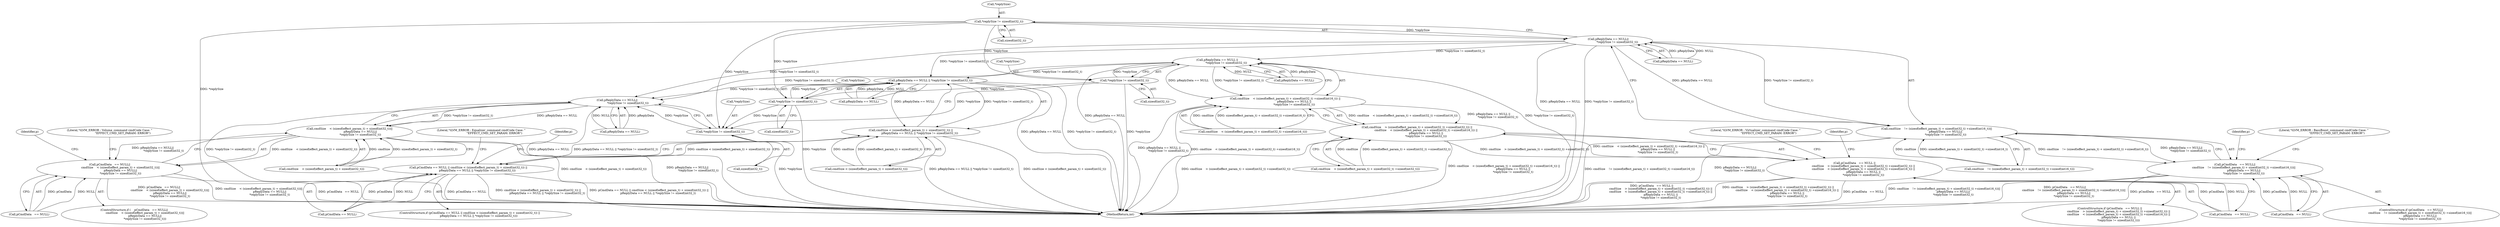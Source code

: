 digraph "0_Android_aeea52da00d210587fb3ed895de3d5f2e0264c88_4@API" {
"1000756" [label="(Call,*replySize != sizeof(int32_t))"];
"1000752" [label="(Call,pReplyData == NULL||\n                    *replySize != sizeof(int32_t))"];
"1000741" [label="(Call,cmdSize    != (sizeof(effect_param_t) + sizeof(int32_t) +sizeof(int16_t))||\n                    pReplyData == NULL||\n                    *replySize != sizeof(int32_t))"];
"1000737" [label="(Call,pCmdData   == NULL||\n                    cmdSize    != (sizeof(effect_param_t) + sizeof(int32_t) +sizeof(int16_t))||\n                    pReplyData == NULL||\n                    *replySize != sizeof(int32_t))"];
"1000839" [label="(Call,pReplyData == NULL ||\n                    *replySize != sizeof(int32_t))"];
"1000828" [label="(Call,cmdSize    < (sizeof(effect_param_t) + sizeof(int32_t) +sizeof(int16_t)) ||\n                    pReplyData == NULL ||\n                    *replySize != sizeof(int32_t))"];
"1000817" [label="(Call,cmdSize    > (sizeof(effect_param_t) + sizeof(int32_t) +sizeof(int32_t)) ||\n                    cmdSize    < (sizeof(effect_param_t) + sizeof(int32_t) +sizeof(int16_t)) ||\n                    pReplyData == NULL ||\n                    *replySize != sizeof(int32_t))"];
"1000813" [label="(Call,pCmdData   == NULL ||\n                    cmdSize    > (sizeof(effect_param_t) + sizeof(int32_t) +sizeof(int32_t)) ||\n                    cmdSize    < (sizeof(effect_param_t) + sizeof(int32_t) +sizeof(int16_t)) ||\n                    pReplyData == NULL ||\n                    *replySize != sizeof(int32_t))"];
"1000912" [label="(Call,pReplyData == NULL || *replySize != sizeof(int32_t))"];
"1000904" [label="(Call,cmdSize < (sizeof(effect_param_t) + sizeof(int32_t)) ||\n                    pReplyData == NULL || *replySize != sizeof(int32_t))"];
"1000900" [label="(Call,pCmdData == NULL || cmdSize < (sizeof(effect_param_t) + sizeof(int32_t)) ||\n                    pReplyData == NULL || *replySize != sizeof(int32_t))"];
"1000972" [label="(Call,pReplyData == NULL||\n                        *replySize != sizeof(int32_t))"];
"1000964" [label="(Call,cmdSize    < (sizeof(effect_param_t) + sizeof(int32_t))||\n                        pReplyData == NULL||\n                        *replySize != sizeof(int32_t))"];
"1000960" [label="(Call,pCmdData   == NULL||\n                        cmdSize    < (sizeof(effect_param_t) + sizeof(int32_t))||\n                        pReplyData == NULL||\n                        *replySize != sizeof(int32_t))"];
"1000843" [label="(Call,*replySize != sizeof(int32_t))"];
"1000916" [label="(Call,*replySize != sizeof(int32_t))"];
"1000976" [label="(Call,*replySize != sizeof(int32_t))"];
"1000850" [label="(Literal,\"\tLVM_ERROR : Virtualizer_command cmdCode Case: \"\n                             \"EFFECT_CMD_SET_PARAM: ERROR\")"];
"1000844" [label="(Call,*replySize)"];
"1000843" [label="(Call,*replySize != sizeof(int32_t))"];
"1000856" [label="(Identifier,p)"];
"1000757" [label="(Call,*replySize)"];
"1000900" [label="(Call,pCmdData == NULL || cmdSize < (sizeof(effect_param_t) + sizeof(int32_t)) ||\n                    pReplyData == NULL || *replySize != sizeof(int32_t))"];
"1000913" [label="(Call,pReplyData == NULL)"];
"1000753" [label="(Call,pReplyData == NULL)"];
"1000904" [label="(Call,cmdSize < (sizeof(effect_param_t) + sizeof(int32_t)) ||\n                    pReplyData == NULL || *replySize != sizeof(int32_t))"];
"1000759" [label="(Call,sizeof(int32_t))"];
"1000919" [label="(Call,sizeof(int32_t))"];
"1000814" [label="(Call,pCmdData   == NULL)"];
"1000769" [label="(Identifier,p)"];
"1000960" [label="(Call,pCmdData   == NULL||\n                        cmdSize    < (sizeof(effect_param_t) + sizeof(int32_t))||\n                        pReplyData == NULL||\n                        *replySize != sizeof(int32_t))"];
"1000846" [label="(Call,sizeof(int32_t))"];
"1000964" [label="(Call,cmdSize    < (sizeof(effect_param_t) + sizeof(int32_t))||\n                        pReplyData == NULL||\n                        *replySize != sizeof(int32_t))"];
"1000737" [label="(Call,pCmdData   == NULL||\n                    cmdSize    != (sizeof(effect_param_t) + sizeof(int32_t) +sizeof(int16_t))||\n                    pReplyData == NULL||\n                    *replySize != sizeof(int32_t))"];
"1000756" [label="(Call,*replySize != sizeof(int32_t))"];
"1000976" [label="(Call,*replySize != sizeof(int32_t))"];
"1000929" [label="(Identifier,p)"];
"1000983" [label="(Literal,\"\tLVM_ERROR : Volume_command cmdCode Case: \"\n                             \"EFFECT_CMD_SET_PARAM: ERROR\")"];
"1000752" [label="(Call,pReplyData == NULL||\n                    *replySize != sizeof(int32_t))"];
"1000912" [label="(Call,pReplyData == NULL || *replySize != sizeof(int32_t))"];
"1000812" [label="(ControlStructure,if (pCmdData   == NULL ||\n                    cmdSize    > (sizeof(effect_param_t) + sizeof(int32_t) +sizeof(int32_t)) ||\n                    cmdSize    < (sizeof(effect_param_t) + sizeof(int32_t) +sizeof(int16_t)) ||\n                    pReplyData == NULL ||\n                    *replySize != sizeof(int32_t)))"];
"1000901" [label="(Call,pCmdData == NULL)"];
"1000965" [label="(Call,cmdSize    < (sizeof(effect_param_t) + sizeof(int32_t)))"];
"1000977" [label="(Call,*replySize)"];
"1000763" [label="(Literal,\"\tLVM_ERROR : BassBoost_command cmdCode Case: \"\n                             \"EFFECT_CMD_SET_PARAM: ERROR\")"];
"1000972" [label="(Call,pReplyData == NULL||\n                        *replySize != sizeof(int32_t))"];
"1000828" [label="(Call,cmdSize    < (sizeof(effect_param_t) + sizeof(int32_t) +sizeof(int16_t)) ||\n                    pReplyData == NULL ||\n                    *replySize != sizeof(int32_t))"];
"1000989" [label="(Identifier,p)"];
"1000839" [label="(Call,pReplyData == NULL ||\n                    *replySize != sizeof(int32_t))"];
"1000736" [label="(ControlStructure,if (pCmdData   == NULL||\n                    cmdSize    != (sizeof(effect_param_t) + sizeof(int32_t) +sizeof(int16_t))||\n                    pReplyData == NULL||\n                    *replySize != sizeof(int32_t)))"];
"1000741" [label="(Call,cmdSize    != (sizeof(effect_param_t) + sizeof(int32_t) +sizeof(int16_t))||\n                    pReplyData == NULL||\n                    *replySize != sizeof(int32_t))"];
"1000923" [label="(Literal,\"\tLVM_ERROR : Equalizer_command cmdCode Case: \"\n                             \"EFFECT_CMD_SET_PARAM: ERROR\")"];
"1000742" [label="(Call,cmdSize    != (sizeof(effect_param_t) + sizeof(int32_t) +sizeof(int16_t)))"];
"1000979" [label="(Call,sizeof(int32_t))"];
"1000829" [label="(Call,cmdSize    < (sizeof(effect_param_t) + sizeof(int32_t) +sizeof(int16_t)))"];
"1000961" [label="(Call,pCmdData   == NULL)"];
"1000916" [label="(Call,*replySize != sizeof(int32_t))"];
"1000738" [label="(Call,pCmdData   == NULL)"];
"1000899" [label="(ControlStructure,if (pCmdData == NULL || cmdSize < (sizeof(effect_param_t) + sizeof(int32_t)) ||\n                    pReplyData == NULL || *replySize != sizeof(int32_t)))"];
"1000905" [label="(Call,cmdSize < (sizeof(effect_param_t) + sizeof(int32_t)))"];
"1000917" [label="(Call,*replySize)"];
"1001424" [label="(MethodReturn,int)"];
"1000817" [label="(Call,cmdSize    > (sizeof(effect_param_t) + sizeof(int32_t) +sizeof(int32_t)) ||\n                    cmdSize    < (sizeof(effect_param_t) + sizeof(int32_t) +sizeof(int16_t)) ||\n                    pReplyData == NULL ||\n                    *replySize != sizeof(int32_t))"];
"1000818" [label="(Call,cmdSize    > (sizeof(effect_param_t) + sizeof(int32_t) +sizeof(int32_t)))"];
"1000973" [label="(Call,pReplyData == NULL)"];
"1000813" [label="(Call,pCmdData   == NULL ||\n                    cmdSize    > (sizeof(effect_param_t) + sizeof(int32_t) +sizeof(int32_t)) ||\n                    cmdSize    < (sizeof(effect_param_t) + sizeof(int32_t) +sizeof(int16_t)) ||\n                    pReplyData == NULL ||\n                    *replySize != sizeof(int32_t))"];
"1000840" [label="(Call,pReplyData == NULL)"];
"1000959" [label="(ControlStructure,if (    pCmdData   == NULL||\n                        cmdSize    < (sizeof(effect_param_t) + sizeof(int32_t))||\n                        pReplyData == NULL||\n                        *replySize != sizeof(int32_t)))"];
"1000756" -> "1000752"  [label="AST: "];
"1000756" -> "1000759"  [label="CFG: "];
"1000757" -> "1000756"  [label="AST: "];
"1000759" -> "1000756"  [label="AST: "];
"1000752" -> "1000756"  [label="CFG: "];
"1000756" -> "1001424"  [label="DDG: *replySize"];
"1000756" -> "1000752"  [label="DDG: *replySize"];
"1000756" -> "1000843"  [label="DDG: *replySize"];
"1000756" -> "1000916"  [label="DDG: *replySize"];
"1000756" -> "1000976"  [label="DDG: *replySize"];
"1000752" -> "1000741"  [label="AST: "];
"1000752" -> "1000753"  [label="CFG: "];
"1000753" -> "1000752"  [label="AST: "];
"1000741" -> "1000752"  [label="CFG: "];
"1000752" -> "1001424"  [label="DDG: pReplyData == NULL"];
"1000752" -> "1001424"  [label="DDG: *replySize != sizeof(int32_t)"];
"1000752" -> "1000741"  [label="DDG: pReplyData == NULL"];
"1000752" -> "1000741"  [label="DDG: *replySize != sizeof(int32_t)"];
"1000753" -> "1000752"  [label="DDG: pReplyData"];
"1000753" -> "1000752"  [label="DDG: NULL"];
"1000752" -> "1000839"  [label="DDG: *replySize != sizeof(int32_t)"];
"1000752" -> "1000912"  [label="DDG: *replySize != sizeof(int32_t)"];
"1000752" -> "1000972"  [label="DDG: *replySize != sizeof(int32_t)"];
"1000741" -> "1000737"  [label="AST: "];
"1000741" -> "1000742"  [label="CFG: "];
"1000742" -> "1000741"  [label="AST: "];
"1000737" -> "1000741"  [label="CFG: "];
"1000741" -> "1001424"  [label="DDG: cmdSize    != (sizeof(effect_param_t) + sizeof(int32_t) +sizeof(int16_t))"];
"1000741" -> "1001424"  [label="DDG: pReplyData == NULL||\n                    *replySize != sizeof(int32_t)"];
"1000741" -> "1000737"  [label="DDG: cmdSize    != (sizeof(effect_param_t) + sizeof(int32_t) +sizeof(int16_t))"];
"1000741" -> "1000737"  [label="DDG: pReplyData == NULL||\n                    *replySize != sizeof(int32_t)"];
"1000742" -> "1000741"  [label="DDG: cmdSize"];
"1000742" -> "1000741"  [label="DDG: sizeof(effect_param_t) + sizeof(int32_t) +sizeof(int16_t)"];
"1000737" -> "1000736"  [label="AST: "];
"1000737" -> "1000738"  [label="CFG: "];
"1000738" -> "1000737"  [label="AST: "];
"1000763" -> "1000737"  [label="CFG: "];
"1000769" -> "1000737"  [label="CFG: "];
"1000737" -> "1001424"  [label="DDG: pCmdData   == NULL"];
"1000737" -> "1001424"  [label="DDG: cmdSize    != (sizeof(effect_param_t) + sizeof(int32_t) +sizeof(int16_t))||\n                    pReplyData == NULL||\n                    *replySize != sizeof(int32_t)"];
"1000737" -> "1001424"  [label="DDG: pCmdData   == NULL||\n                    cmdSize    != (sizeof(effect_param_t) + sizeof(int32_t) +sizeof(int16_t))||\n                    pReplyData == NULL||\n                    *replySize != sizeof(int32_t)"];
"1000738" -> "1000737"  [label="DDG: pCmdData"];
"1000738" -> "1000737"  [label="DDG: NULL"];
"1000839" -> "1000828"  [label="AST: "];
"1000839" -> "1000840"  [label="CFG: "];
"1000839" -> "1000843"  [label="CFG: "];
"1000840" -> "1000839"  [label="AST: "];
"1000843" -> "1000839"  [label="AST: "];
"1000828" -> "1000839"  [label="CFG: "];
"1000839" -> "1001424"  [label="DDG: *replySize != sizeof(int32_t)"];
"1000839" -> "1001424"  [label="DDG: pReplyData == NULL"];
"1000839" -> "1000828"  [label="DDG: pReplyData == NULL"];
"1000839" -> "1000828"  [label="DDG: *replySize != sizeof(int32_t)"];
"1000840" -> "1000839"  [label="DDG: pReplyData"];
"1000840" -> "1000839"  [label="DDG: NULL"];
"1000843" -> "1000839"  [label="DDG: *replySize"];
"1000839" -> "1000912"  [label="DDG: *replySize != sizeof(int32_t)"];
"1000839" -> "1000972"  [label="DDG: *replySize != sizeof(int32_t)"];
"1000828" -> "1000817"  [label="AST: "];
"1000828" -> "1000829"  [label="CFG: "];
"1000829" -> "1000828"  [label="AST: "];
"1000817" -> "1000828"  [label="CFG: "];
"1000828" -> "1001424"  [label="DDG: cmdSize    < (sizeof(effect_param_t) + sizeof(int32_t) +sizeof(int16_t))"];
"1000828" -> "1001424"  [label="DDG: pReplyData == NULL ||\n                    *replySize != sizeof(int32_t)"];
"1000828" -> "1000817"  [label="DDG: cmdSize    < (sizeof(effect_param_t) + sizeof(int32_t) +sizeof(int16_t))"];
"1000828" -> "1000817"  [label="DDG: pReplyData == NULL ||\n                    *replySize != sizeof(int32_t)"];
"1000829" -> "1000828"  [label="DDG: cmdSize"];
"1000829" -> "1000828"  [label="DDG: sizeof(effect_param_t) + sizeof(int32_t) +sizeof(int16_t)"];
"1000817" -> "1000813"  [label="AST: "];
"1000817" -> "1000818"  [label="CFG: "];
"1000818" -> "1000817"  [label="AST: "];
"1000813" -> "1000817"  [label="CFG: "];
"1000817" -> "1001424"  [label="DDG: cmdSize    > (sizeof(effect_param_t) + sizeof(int32_t) +sizeof(int32_t))"];
"1000817" -> "1001424"  [label="DDG: cmdSize    < (sizeof(effect_param_t) + sizeof(int32_t) +sizeof(int16_t)) ||\n                    pReplyData == NULL ||\n                    *replySize != sizeof(int32_t)"];
"1000817" -> "1000813"  [label="DDG: cmdSize    > (sizeof(effect_param_t) + sizeof(int32_t) +sizeof(int32_t))"];
"1000817" -> "1000813"  [label="DDG: cmdSize    < (sizeof(effect_param_t) + sizeof(int32_t) +sizeof(int16_t)) ||\n                    pReplyData == NULL ||\n                    *replySize != sizeof(int32_t)"];
"1000818" -> "1000817"  [label="DDG: cmdSize"];
"1000818" -> "1000817"  [label="DDG: sizeof(effect_param_t) + sizeof(int32_t) +sizeof(int32_t)"];
"1000813" -> "1000812"  [label="AST: "];
"1000813" -> "1000814"  [label="CFG: "];
"1000814" -> "1000813"  [label="AST: "];
"1000850" -> "1000813"  [label="CFG: "];
"1000856" -> "1000813"  [label="CFG: "];
"1000813" -> "1001424"  [label="DDG: cmdSize    > (sizeof(effect_param_t) + sizeof(int32_t) +sizeof(int32_t)) ||\n                    cmdSize    < (sizeof(effect_param_t) + sizeof(int32_t) +sizeof(int16_t)) ||\n                    pReplyData == NULL ||\n                    *replySize != sizeof(int32_t)"];
"1000813" -> "1001424"  [label="DDG: pCmdData   == NULL"];
"1000813" -> "1001424"  [label="DDG: pCmdData   == NULL ||\n                    cmdSize    > (sizeof(effect_param_t) + sizeof(int32_t) +sizeof(int32_t)) ||\n                    cmdSize    < (sizeof(effect_param_t) + sizeof(int32_t) +sizeof(int16_t)) ||\n                    pReplyData == NULL ||\n                    *replySize != sizeof(int32_t)"];
"1000814" -> "1000813"  [label="DDG: pCmdData"];
"1000814" -> "1000813"  [label="DDG: NULL"];
"1000912" -> "1000904"  [label="AST: "];
"1000912" -> "1000913"  [label="CFG: "];
"1000912" -> "1000916"  [label="CFG: "];
"1000913" -> "1000912"  [label="AST: "];
"1000916" -> "1000912"  [label="AST: "];
"1000904" -> "1000912"  [label="CFG: "];
"1000912" -> "1001424"  [label="DDG: *replySize != sizeof(int32_t)"];
"1000912" -> "1001424"  [label="DDG: pReplyData == NULL"];
"1000912" -> "1000904"  [label="DDG: pReplyData == NULL"];
"1000912" -> "1000904"  [label="DDG: *replySize != sizeof(int32_t)"];
"1000913" -> "1000912"  [label="DDG: pReplyData"];
"1000913" -> "1000912"  [label="DDG: NULL"];
"1000916" -> "1000912"  [label="DDG: *replySize"];
"1000912" -> "1000972"  [label="DDG: *replySize != sizeof(int32_t)"];
"1000904" -> "1000900"  [label="AST: "];
"1000904" -> "1000905"  [label="CFG: "];
"1000905" -> "1000904"  [label="AST: "];
"1000900" -> "1000904"  [label="CFG: "];
"1000904" -> "1001424"  [label="DDG: cmdSize < (sizeof(effect_param_t) + sizeof(int32_t))"];
"1000904" -> "1001424"  [label="DDG: pReplyData == NULL || *replySize != sizeof(int32_t)"];
"1000904" -> "1000900"  [label="DDG: cmdSize < (sizeof(effect_param_t) + sizeof(int32_t))"];
"1000904" -> "1000900"  [label="DDG: pReplyData == NULL || *replySize != sizeof(int32_t)"];
"1000905" -> "1000904"  [label="DDG: cmdSize"];
"1000905" -> "1000904"  [label="DDG: sizeof(effect_param_t) + sizeof(int32_t)"];
"1000900" -> "1000899"  [label="AST: "];
"1000900" -> "1000901"  [label="CFG: "];
"1000901" -> "1000900"  [label="AST: "];
"1000923" -> "1000900"  [label="CFG: "];
"1000929" -> "1000900"  [label="CFG: "];
"1000900" -> "1001424"  [label="DDG: cmdSize < (sizeof(effect_param_t) + sizeof(int32_t)) ||\n                    pReplyData == NULL || *replySize != sizeof(int32_t)"];
"1000900" -> "1001424"  [label="DDG: pCmdData == NULL || cmdSize < (sizeof(effect_param_t) + sizeof(int32_t)) ||\n                    pReplyData == NULL || *replySize != sizeof(int32_t)"];
"1000900" -> "1001424"  [label="DDG: pCmdData == NULL"];
"1000901" -> "1000900"  [label="DDG: pCmdData"];
"1000901" -> "1000900"  [label="DDG: NULL"];
"1000972" -> "1000964"  [label="AST: "];
"1000972" -> "1000973"  [label="CFG: "];
"1000972" -> "1000976"  [label="CFG: "];
"1000973" -> "1000972"  [label="AST: "];
"1000976" -> "1000972"  [label="AST: "];
"1000964" -> "1000972"  [label="CFG: "];
"1000972" -> "1001424"  [label="DDG: pReplyData == NULL"];
"1000972" -> "1001424"  [label="DDG: *replySize != sizeof(int32_t)"];
"1000972" -> "1000964"  [label="DDG: pReplyData == NULL"];
"1000972" -> "1000964"  [label="DDG: *replySize != sizeof(int32_t)"];
"1000973" -> "1000972"  [label="DDG: pReplyData"];
"1000973" -> "1000972"  [label="DDG: NULL"];
"1000976" -> "1000972"  [label="DDG: *replySize"];
"1000964" -> "1000960"  [label="AST: "];
"1000964" -> "1000965"  [label="CFG: "];
"1000965" -> "1000964"  [label="AST: "];
"1000960" -> "1000964"  [label="CFG: "];
"1000964" -> "1001424"  [label="DDG: pReplyData == NULL||\n                        *replySize != sizeof(int32_t)"];
"1000964" -> "1001424"  [label="DDG: cmdSize    < (sizeof(effect_param_t) + sizeof(int32_t))"];
"1000964" -> "1000960"  [label="DDG: cmdSize    < (sizeof(effect_param_t) + sizeof(int32_t))"];
"1000964" -> "1000960"  [label="DDG: pReplyData == NULL||\n                        *replySize != sizeof(int32_t)"];
"1000965" -> "1000964"  [label="DDG: cmdSize"];
"1000965" -> "1000964"  [label="DDG: sizeof(effect_param_t) + sizeof(int32_t)"];
"1000960" -> "1000959"  [label="AST: "];
"1000960" -> "1000961"  [label="CFG: "];
"1000961" -> "1000960"  [label="AST: "];
"1000983" -> "1000960"  [label="CFG: "];
"1000989" -> "1000960"  [label="CFG: "];
"1000960" -> "1001424"  [label="DDG: cmdSize    < (sizeof(effect_param_t) + sizeof(int32_t))||\n                        pReplyData == NULL||\n                        *replySize != sizeof(int32_t)"];
"1000960" -> "1001424"  [label="DDG: pCmdData   == NULL"];
"1000960" -> "1001424"  [label="DDG: pCmdData   == NULL||\n                        cmdSize    < (sizeof(effect_param_t) + sizeof(int32_t))||\n                        pReplyData == NULL||\n                        *replySize != sizeof(int32_t)"];
"1000961" -> "1000960"  [label="DDG: pCmdData"];
"1000961" -> "1000960"  [label="DDG: NULL"];
"1000843" -> "1000846"  [label="CFG: "];
"1000844" -> "1000843"  [label="AST: "];
"1000846" -> "1000843"  [label="AST: "];
"1000843" -> "1001424"  [label="DDG: *replySize"];
"1000843" -> "1000916"  [label="DDG: *replySize"];
"1000843" -> "1000976"  [label="DDG: *replySize"];
"1000916" -> "1000919"  [label="CFG: "];
"1000917" -> "1000916"  [label="AST: "];
"1000919" -> "1000916"  [label="AST: "];
"1000916" -> "1001424"  [label="DDG: *replySize"];
"1000916" -> "1000976"  [label="DDG: *replySize"];
"1000976" -> "1000979"  [label="CFG: "];
"1000977" -> "1000976"  [label="AST: "];
"1000979" -> "1000976"  [label="AST: "];
"1000976" -> "1001424"  [label="DDG: *replySize"];
}
